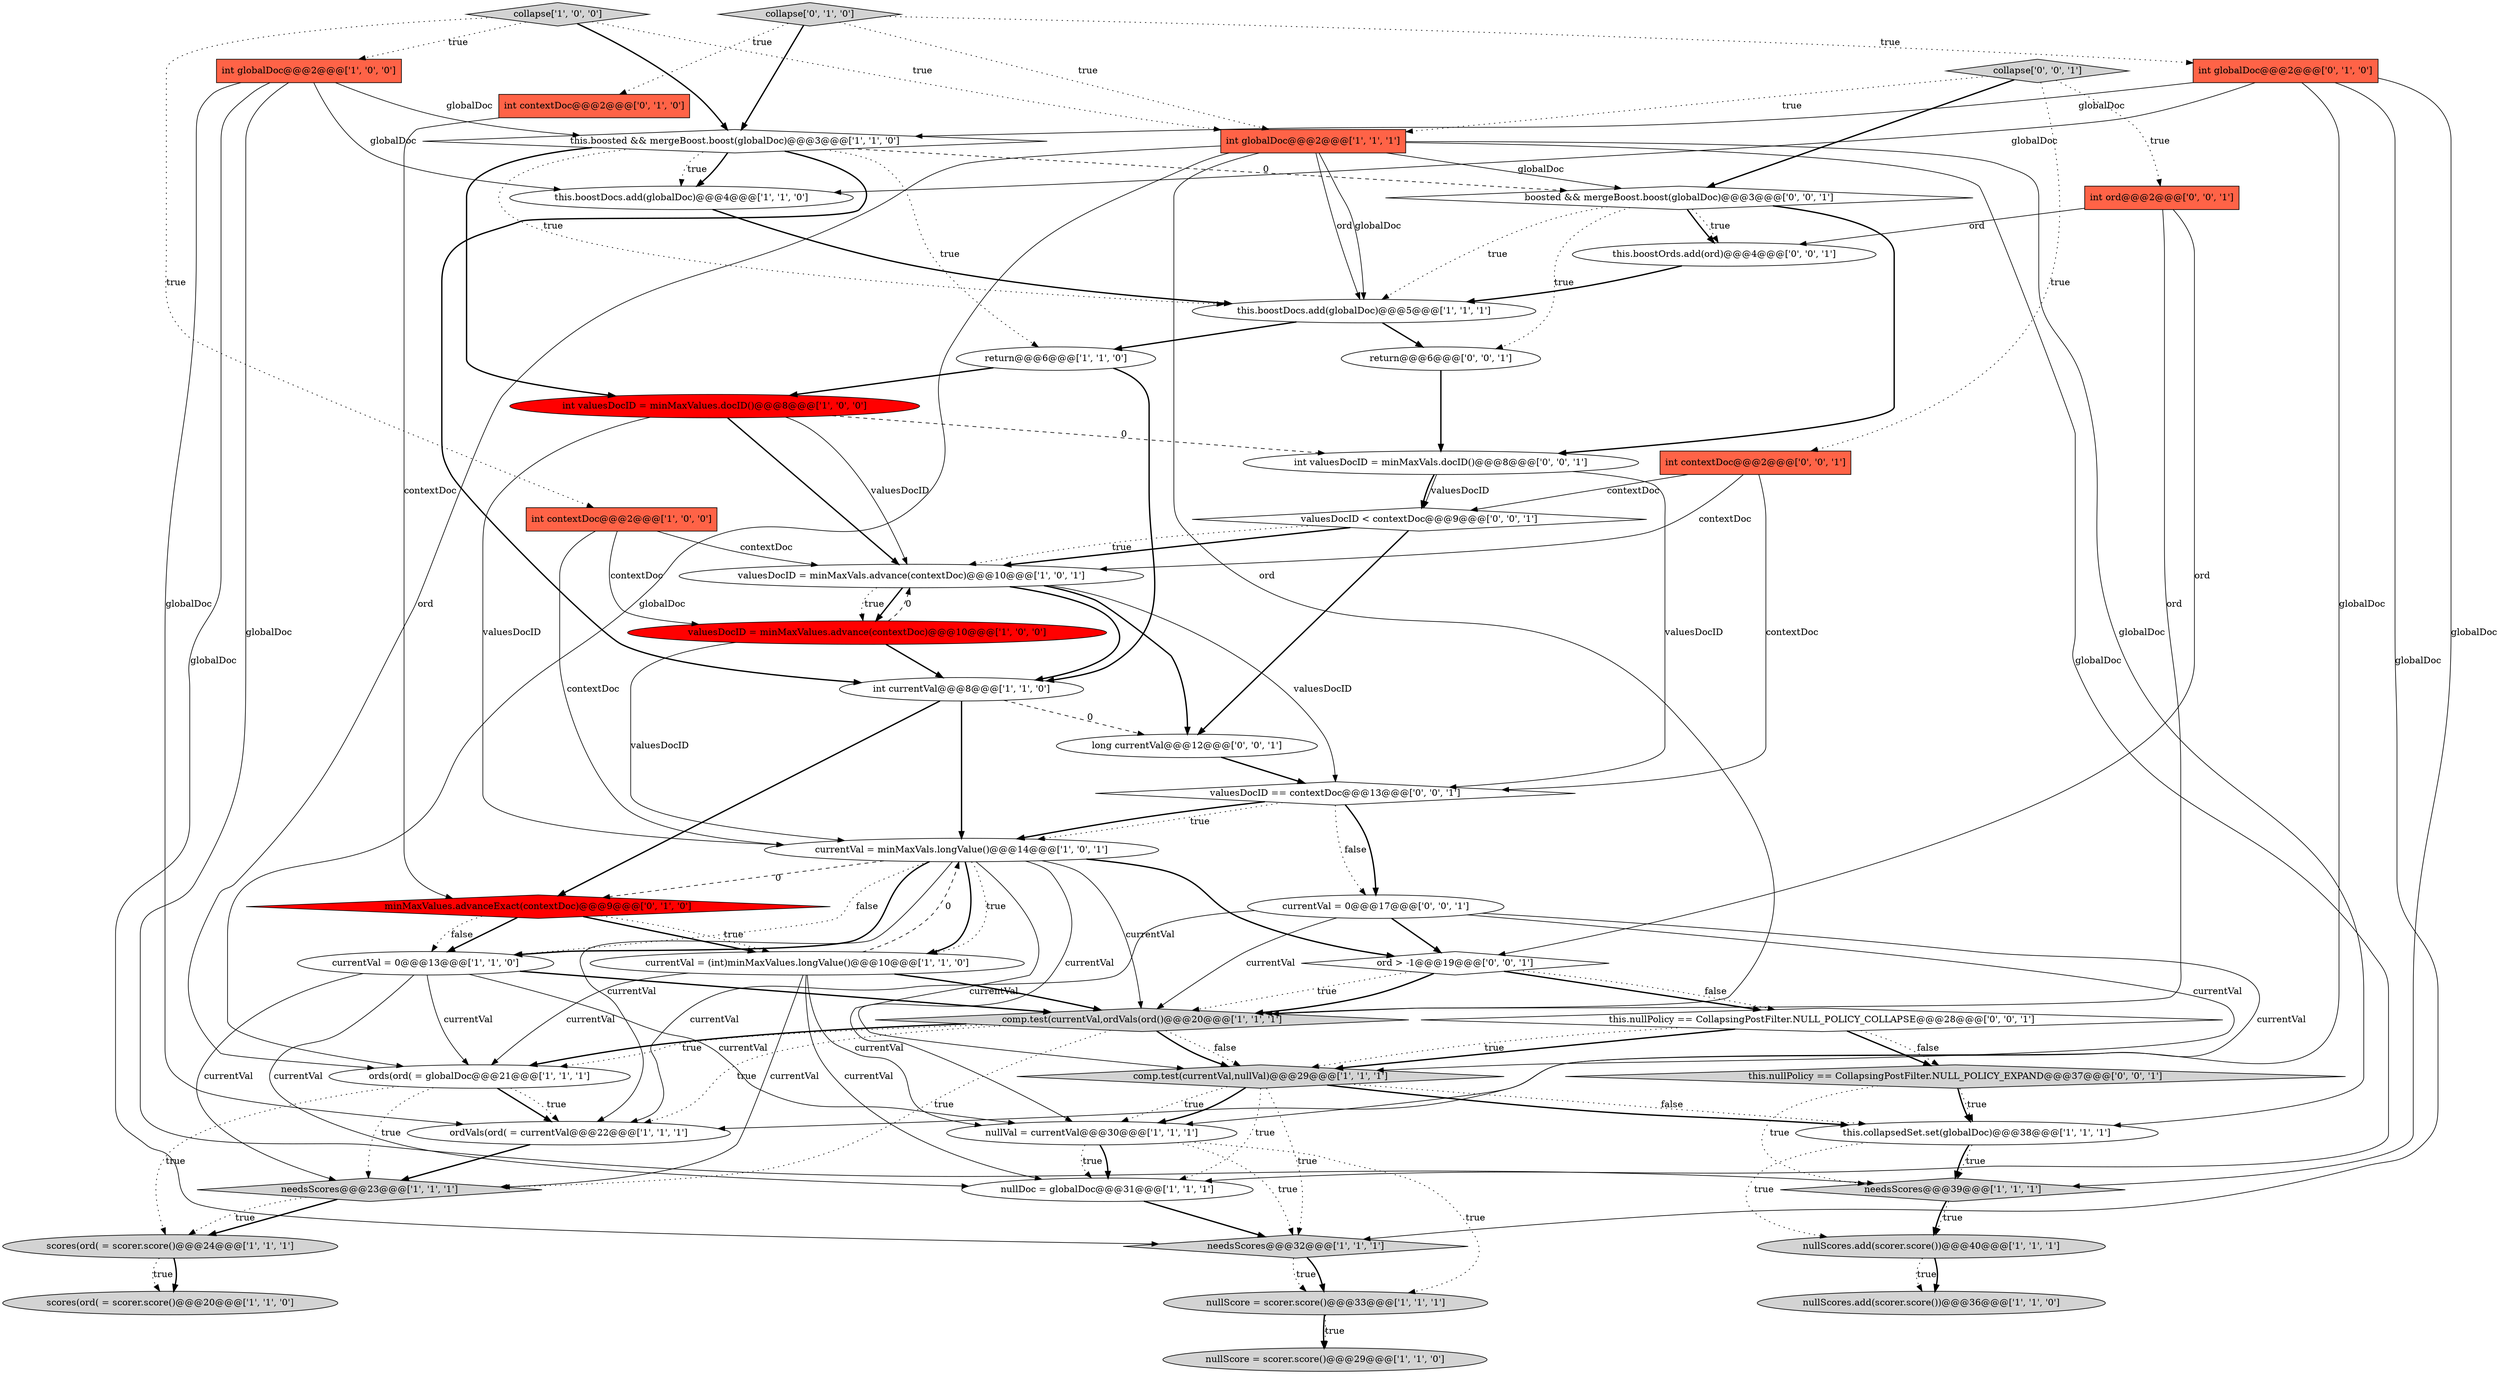 digraph {
26 [style = filled, label = "valuesDocID = minMaxVals.advance(contextDoc)@@@10@@@['1', '0', '1']", fillcolor = white, shape = ellipse image = "AAA0AAABBB1BBB"];
4 [style = filled, label = "int contextDoc@@@2@@@['1', '0', '0']", fillcolor = tomato, shape = box image = "AAA0AAABBB1BBB"];
41 [style = filled, label = "this.nullPolicy == CollapsingPostFilter.NULL_POLICY_EXPAND@@@37@@@['0', '0', '1']", fillcolor = lightgray, shape = diamond image = "AAA0AAABBB3BBB"];
8 [style = filled, label = "currentVal = minMaxVals.longValue()@@@14@@@['1', '0', '1']", fillcolor = white, shape = ellipse image = "AAA0AAABBB1BBB"];
34 [style = filled, label = "collapse['0', '1', '0']", fillcolor = lightgray, shape = diamond image = "AAA0AAABBB2BBB"];
22 [style = filled, label = "nullScores.add(scorer.score())@@@40@@@['1', '1', '1']", fillcolor = lightgray, shape = ellipse image = "AAA0AAABBB1BBB"];
0 [style = filled, label = "nullScore = scorer.score()@@@33@@@['1', '1', '1']", fillcolor = lightgray, shape = ellipse image = "AAA0AAABBB1BBB"];
7 [style = filled, label = "int globalDoc@@@2@@@['1', '1', '1']", fillcolor = tomato, shape = box image = "AAA0AAABBB1BBB"];
23 [style = filled, label = "needsScores@@@39@@@['1', '1', '1']", fillcolor = lightgray, shape = diamond image = "AAA0AAABBB1BBB"];
11 [style = filled, label = "currentVal = 0@@@13@@@['1', '1', '0']", fillcolor = white, shape = ellipse image = "AAA0AAABBB1BBB"];
12 [style = filled, label = "scores(ord( = scorer.score()@@@20@@@['1', '1', '0']", fillcolor = lightgray, shape = ellipse image = "AAA0AAABBB1BBB"];
27 [style = filled, label = "nullScores.add(scorer.score())@@@36@@@['1', '1', '0']", fillcolor = lightgray, shape = ellipse image = "AAA0AAABBB1BBB"];
33 [style = filled, label = "int contextDoc@@@2@@@['0', '1', '0']", fillcolor = tomato, shape = box image = "AAA0AAABBB2BBB"];
47 [style = filled, label = "int contextDoc@@@2@@@['0', '0', '1']", fillcolor = tomato, shape = box image = "AAA0AAABBB3BBB"];
5 [style = filled, label = "int globalDoc@@@2@@@['1', '0', '0']", fillcolor = tomato, shape = box image = "AAA0AAABBB1BBB"];
10 [style = filled, label = "this.boostDocs.add(globalDoc)@@@5@@@['1', '1', '1']", fillcolor = white, shape = ellipse image = "AAA0AAABBB1BBB"];
28 [style = filled, label = "nullDoc = globalDoc@@@31@@@['1', '1', '1']", fillcolor = white, shape = ellipse image = "AAA0AAABBB1BBB"];
6 [style = filled, label = "int currentVal@@@8@@@['1', '1', '0']", fillcolor = white, shape = ellipse image = "AAA0AAABBB1BBB"];
2 [style = filled, label = "comp.test(currentVal,ordVals(ord()@@@20@@@['1', '1', '1']", fillcolor = lightgray, shape = diamond image = "AAA0AAABBB1BBB"];
18 [style = filled, label = "currentVal = (int)minMaxValues.longValue()@@@10@@@['1', '1', '0']", fillcolor = white, shape = ellipse image = "AAA0AAABBB1BBB"];
35 [style = filled, label = "return@@@6@@@['0', '0', '1']", fillcolor = white, shape = ellipse image = "AAA0AAABBB3BBB"];
42 [style = filled, label = "valuesDocID == contextDoc@@@13@@@['0', '0', '1']", fillcolor = white, shape = diamond image = "AAA0AAABBB3BBB"];
1 [style = filled, label = "collapse['1', '0', '0']", fillcolor = lightgray, shape = diamond image = "AAA0AAABBB1BBB"];
46 [style = filled, label = "this.nullPolicy == CollapsingPostFilter.NULL_POLICY_COLLAPSE@@@28@@@['0', '0', '1']", fillcolor = white, shape = diamond image = "AAA0AAABBB3BBB"];
9 [style = filled, label = "this.boostDocs.add(globalDoc)@@@4@@@['1', '1', '0']", fillcolor = white, shape = ellipse image = "AAA0AAABBB1BBB"];
19 [style = filled, label = "needsScores@@@32@@@['1', '1', '1']", fillcolor = lightgray, shape = diamond image = "AAA0AAABBB1BBB"];
30 [style = filled, label = "needsScores@@@23@@@['1', '1', '1']", fillcolor = lightgray, shape = diamond image = "AAA0AAABBB1BBB"];
48 [style = filled, label = "collapse['0', '0', '1']", fillcolor = lightgray, shape = diamond image = "AAA0AAABBB3BBB"];
15 [style = filled, label = "return@@@6@@@['1', '1', '0']", fillcolor = white, shape = ellipse image = "AAA0AAABBB1BBB"];
38 [style = filled, label = "long currentVal@@@12@@@['0', '0', '1']", fillcolor = white, shape = ellipse image = "AAA0AAABBB3BBB"];
3 [style = filled, label = "ordVals(ord( = currentVal@@@22@@@['1', '1', '1']", fillcolor = white, shape = ellipse image = "AAA0AAABBB1BBB"];
17 [style = filled, label = "nullScore = scorer.score()@@@29@@@['1', '1', '0']", fillcolor = lightgray, shape = ellipse image = "AAA0AAABBB1BBB"];
29 [style = filled, label = "int valuesDocID = minMaxValues.docID()@@@8@@@['1', '0', '0']", fillcolor = red, shape = ellipse image = "AAA1AAABBB1BBB"];
24 [style = filled, label = "this.boosted && mergeBoost.boost(globalDoc)@@@3@@@['1', '1', '0']", fillcolor = white, shape = diamond image = "AAA0AAABBB1BBB"];
13 [style = filled, label = "this.collapsedSet.set(globalDoc)@@@38@@@['1', '1', '1']", fillcolor = white, shape = ellipse image = "AAA0AAABBB1BBB"];
36 [style = filled, label = "currentVal = 0@@@17@@@['0', '0', '1']", fillcolor = white, shape = ellipse image = "AAA0AAABBB3BBB"];
37 [style = filled, label = "valuesDocID < contextDoc@@@9@@@['0', '0', '1']", fillcolor = white, shape = diamond image = "AAA0AAABBB3BBB"];
43 [style = filled, label = "int valuesDocID = minMaxVals.docID()@@@8@@@['0', '0', '1']", fillcolor = white, shape = ellipse image = "AAA0AAABBB3BBB"];
14 [style = filled, label = "comp.test(currentVal,nullVal)@@@29@@@['1', '1', '1']", fillcolor = lightgray, shape = diamond image = "AAA0AAABBB1BBB"];
16 [style = filled, label = "ords(ord( = globalDoc@@@21@@@['1', '1', '1']", fillcolor = white, shape = ellipse image = "AAA0AAABBB1BBB"];
32 [style = filled, label = "minMaxValues.advanceExact(contextDoc)@@@9@@@['0', '1', '0']", fillcolor = red, shape = diamond image = "AAA1AAABBB2BBB"];
40 [style = filled, label = "int ord@@@2@@@['0', '0', '1']", fillcolor = tomato, shape = box image = "AAA0AAABBB3BBB"];
44 [style = filled, label = "ord > -1@@@19@@@['0', '0', '1']", fillcolor = white, shape = diamond image = "AAA0AAABBB3BBB"];
45 [style = filled, label = "this.boostOrds.add(ord)@@@4@@@['0', '0', '1']", fillcolor = white, shape = ellipse image = "AAA0AAABBB3BBB"];
39 [style = filled, label = "boosted && mergeBoost.boost(globalDoc)@@@3@@@['0', '0', '1']", fillcolor = white, shape = diamond image = "AAA0AAABBB3BBB"];
25 [style = filled, label = "valuesDocID = minMaxValues.advance(contextDoc)@@@10@@@['1', '0', '0']", fillcolor = red, shape = ellipse image = "AAA1AAABBB1BBB"];
31 [style = filled, label = "int globalDoc@@@2@@@['0', '1', '0']", fillcolor = tomato, shape = box image = "AAA0AAABBB2BBB"];
21 [style = filled, label = "nullVal = currentVal@@@30@@@['1', '1', '1']", fillcolor = white, shape = ellipse image = "AAA0AAABBB1BBB"];
20 [style = filled, label = "scores(ord( = scorer.score()@@@24@@@['1', '1', '1']", fillcolor = lightgray, shape = ellipse image = "AAA0AAABBB1BBB"];
7->10 [style = solid, label="ord"];
11->28 [style = solid, label="currentVal"];
14->19 [style = dotted, label="true"];
23->22 [style = dotted, label="true"];
30->20 [style = bold, label=""];
42->36 [style = dotted, label="false"];
31->24 [style = solid, label="globalDoc"];
8->32 [style = dashed, label="0"];
10->35 [style = bold, label=""];
16->20 [style = dotted, label="true"];
6->38 [style = dashed, label="0"];
9->10 [style = bold, label=""];
29->43 [style = dashed, label="0"];
35->43 [style = bold, label=""];
25->6 [style = bold, label=""];
38->42 [style = bold, label=""];
8->44 [style = bold, label=""];
24->39 [style = dashed, label="0"];
7->16 [style = solid, label="ord"];
48->39 [style = bold, label=""];
21->28 [style = bold, label=""];
36->3 [style = solid, label="currentVal"];
44->46 [style = bold, label=""];
43->37 [style = solid, label="valuesDocID"];
14->21 [style = dotted, label="true"];
23->22 [style = bold, label=""];
7->28 [style = solid, label="globalDoc"];
34->24 [style = bold, label=""];
37->38 [style = bold, label=""];
48->7 [style = dotted, label="true"];
2->14 [style = bold, label=""];
33->32 [style = solid, label="contextDoc"];
18->21 [style = solid, label="currentVal"];
40->2 [style = solid, label="ord"];
32->18 [style = bold, label=""];
31->9 [style = solid, label="globalDoc"];
8->11 [style = bold, label=""];
3->30 [style = bold, label=""];
5->24 [style = solid, label="globalDoc"];
32->11 [style = bold, label=""];
41->13 [style = bold, label=""];
5->23 [style = solid, label="globalDoc"];
45->10 [style = bold, label=""];
18->28 [style = solid, label="currentVal"];
7->16 [style = solid, label="globalDoc"];
7->39 [style = solid, label="globalDoc"];
39->35 [style = dotted, label="true"];
2->3 [style = dotted, label="true"];
2->16 [style = bold, label=""];
16->3 [style = bold, label=""];
29->26 [style = solid, label="valuesDocID"];
6->32 [style = bold, label=""];
44->2 [style = bold, label=""];
18->30 [style = solid, label="currentVal"];
37->26 [style = bold, label=""];
36->44 [style = bold, label=""];
8->18 [style = bold, label=""];
0->17 [style = bold, label=""];
21->0 [style = dotted, label="true"];
32->11 [style = dotted, label="false"];
39->45 [style = bold, label=""];
1->4 [style = dotted, label="true"];
34->7 [style = dotted, label="true"];
36->14 [style = solid, label="currentVal"];
26->6 [style = bold, label=""];
5->19 [style = solid, label="globalDoc"];
21->28 [style = dotted, label="true"];
46->41 [style = bold, label=""];
13->23 [style = dotted, label="true"];
29->26 [style = bold, label=""];
34->31 [style = dotted, label="true"];
13->22 [style = dotted, label="true"];
48->47 [style = dotted, label="true"];
41->23 [style = dotted, label="true"];
36->2 [style = solid, label="currentVal"];
19->0 [style = dotted, label="true"];
44->2 [style = dotted, label="true"];
28->19 [style = bold, label=""];
8->18 [style = dotted, label="true"];
46->14 [style = bold, label=""];
26->42 [style = solid, label="valuesDocID"];
39->10 [style = dotted, label="true"];
8->14 [style = solid, label="currentVal"];
5->9 [style = solid, label="globalDoc"];
11->21 [style = solid, label="currentVal"];
4->25 [style = solid, label="contextDoc"];
8->3 [style = solid, label="currentVal"];
15->29 [style = bold, label=""];
14->21 [style = bold, label=""];
40->44 [style = solid, label="ord"];
29->8 [style = solid, label="valuesDocID"];
7->13 [style = solid, label="globalDoc"];
32->18 [style = dotted, label="true"];
8->11 [style = dotted, label="false"];
18->8 [style = dashed, label="0"];
25->26 [style = dashed, label="0"];
42->8 [style = bold, label=""];
47->37 [style = solid, label="contextDoc"];
44->46 [style = dotted, label="false"];
36->21 [style = solid, label="currentVal"];
2->30 [style = dotted, label="true"];
47->42 [style = solid, label="contextDoc"];
48->40 [style = dotted, label="true"];
18->16 [style = solid, label="currentVal"];
19->0 [style = bold, label=""];
14->13 [style = dotted, label="false"];
8->2 [style = solid, label="currentVal"];
14->28 [style = dotted, label="true"];
30->20 [style = dotted, label="true"];
37->26 [style = dotted, label="true"];
22->27 [style = dotted, label="true"];
34->33 [style = dotted, label="true"];
46->41 [style = dotted, label="false"];
14->13 [style = bold, label=""];
4->8 [style = solid, label="contextDoc"];
7->10 [style = solid, label="globalDoc"];
39->45 [style = dotted, label="true"];
8->21 [style = solid, label="currentVal"];
43->42 [style = solid, label="valuesDocID"];
24->9 [style = bold, label=""];
4->26 [style = solid, label="contextDoc"];
2->16 [style = dotted, label="true"];
11->16 [style = solid, label="currentVal"];
10->15 [style = bold, label=""];
42->8 [style = dotted, label="true"];
46->14 [style = dotted, label="true"];
40->45 [style = solid, label="ord"];
26->25 [style = dotted, label="true"];
2->14 [style = dotted, label="false"];
16->30 [style = dotted, label="true"];
26->25 [style = bold, label=""];
39->43 [style = bold, label=""];
24->9 [style = dotted, label="true"];
15->6 [style = bold, label=""];
47->26 [style = solid, label="contextDoc"];
24->29 [style = bold, label=""];
43->37 [style = bold, label=""];
42->36 [style = bold, label=""];
7->2 [style = solid, label="ord"];
18->2 [style = bold, label=""];
16->3 [style = dotted, label="true"];
11->2 [style = bold, label=""];
25->8 [style = solid, label="valuesDocID"];
1->7 [style = dotted, label="true"];
24->10 [style = dotted, label="true"];
26->38 [style = bold, label=""];
41->13 [style = dotted, label="true"];
22->27 [style = bold, label=""];
1->24 [style = bold, label=""];
21->19 [style = dotted, label="true"];
31->23 [style = solid, label="globalDoc"];
24->15 [style = dotted, label="true"];
11->30 [style = solid, label="currentVal"];
6->8 [style = bold, label=""];
20->12 [style = bold, label=""];
13->23 [style = bold, label=""];
0->17 [style = dotted, label="true"];
20->12 [style = dotted, label="true"];
31->19 [style = solid, label="globalDoc"];
24->6 [style = bold, label=""];
31->3 [style = solid, label="globalDoc"];
5->3 [style = solid, label="globalDoc"];
1->5 [style = dotted, label="true"];
}

